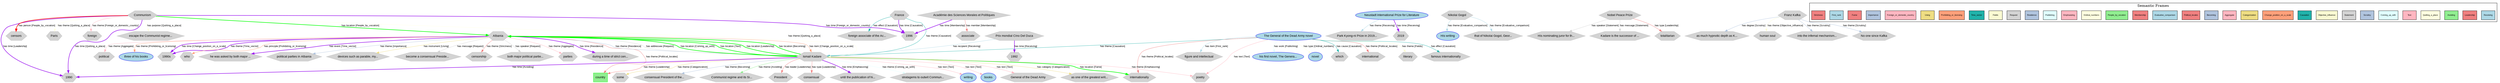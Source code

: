 digraph Ismail_Kadare {
    rankdir=TB;
    compound=true;
    node [fontname="Arial", fontsize=12, style=filled];
    edge [fontname="Arial", fontsize=10, color=gray];
    
    // Graph styling
    bgcolor=white;
    
    // Node type definitions
    subgraph cluster_people {{
        label="People";
        style=filled;
        fillcolor=lightcoral;
        color=red;
        node [fillcolor=lightcoral, color=red, shape=circle];
    }}
    
    subgraph cluster_locations {{
        label="Locations";
        style=filled;
        fillcolor=lightgreen;
        color=green;
        node [fillcolor=lightgreen, color=green, shape=box];
    }}
    
    subgraph cluster_concepts {{
        label="Concepts";
        style=filled;
        fillcolor=lightblue;
        color=blue;
        node [fillcolor=lightblue, color=blue, shape=ellipse];
    }}
    
    subgraph cluster_events {{
        label="Events";
        style=filled;
        fillcolor=lightyellow;
        color=orange;
        node [fillcolor=lightyellow, color=orange, shape=diamond];
    }}
    
    subgraph cluster_other {{
        label="Other";
        style=filled;
        fillcolor=lightgray;
        color=gray;
        node [fillcolor=lightgray, color=gray, shape=hexagon];
    }}

    // Locations nodes
    "country" [label="country", fillcolor=lightgreen, color=green, shape=box];

    // Concepts nodes
    "writing" [label="writing", fillcolor=lightblue, color=blue, shape=ellipse];
    "Neustadt International Prize for Literature" [label="Neustadt International Prize for Literature", fillcolor=lightblue, color=blue, shape=ellipse];
    "three of his books" [label="three of his books", fillcolor=lightblue, color=blue, shape=ellipse];
    "books" [label="books", fillcolor=lightblue, color=blue, shape=ellipse];
    "His writing" [label="His writing", fillcolor=lightblue, color=blue, shape=ellipse];
    "his first novel, The Genera..." [label="his first novel, The Genera...", fillcolor=lightblue, color=blue, shape=ellipse];
    "The General of the Dead Army novel" [label="The General of the Dead Army novel", fillcolor=lightblue, color=blue, shape=ellipse];
    "novel" [label="novel", fillcolor=lightblue, color=blue, shape=ellipse];

    // Other nodes
    "that of Nikolai Gogol, Geor..." [label="that of Nikolai Gogol, Geor...", fillcolor=lightgray, color=gray, shape=hexagon];
    "General of the Dead Army" [label="General of the Dead Army", fillcolor=lightgray, color=gray, shape=hexagon];
    "Prix mondial Cino Del Duca" [label="Prix mondial Cino Del Duca", fillcolor=lightgray, color=gray, shape=hexagon];
    "France" [label="France", fillcolor=lightgray, color=gray, shape=hexagon];
    "His nominating juror for th..." [label="His nominating juror for th...", fillcolor=lightgray, color=gray, shape=hexagon];
    "foreign" [label="foreign", fillcolor=lightgray, color=gray, shape=hexagon];
    "as much hypnotic depth as K..." [label="as much hypnotic depth as K...", fillcolor=lightgray, color=gray, shape=hexagon];
    "1992" [label="1992", fillcolor=lightgray, color=gray, shape=hexagon];
    "which" [label="which", fillcolor=lightgray, color=gray, shape=hexagon];
    "Académie des Sciences Morales et Politiques" [label="Académie des Sciences Morales et Politiques", fillcolor=lightgray, color=gray, shape=hexagon];
    "associate" [label="associate", fillcolor=lightgray, color=gray, shape=hexagon];
    "1990s" [label="1990s", fillcolor=lightgray, color=gray, shape=hexagon];
    "who" [label="who", fillcolor=lightgray, color=gray, shape=hexagon];
    "Albania" [label="Albania", fillcolor=lightgray, color=gray, shape=hexagon];
    "escape the Communist regime..." [label="escape the Communist regime...", fillcolor=lightgray, color=gray, shape=hexagon];
    "he was asked by both major ..." [label="he was asked by both major ...", fillcolor=lightgray, color=gray, shape=hexagon];
    "Ismail Kadare" [label="Ismail Kadare", fillcolor=lightgray, color=gray, shape=hexagon];
    "political parties in Albania" [label="political parties in Albania", fillcolor=lightgray, color=gray, shape=hexagon];
    "Kadare is the successor of ..." [label="Kadare is the successor of ...", fillcolor=lightgray, color=gray, shape=hexagon];
    "Nobel Peace Prize" [label="Nobel Peace Prize", fillcolor=lightgray, color=gray, shape=hexagon];
    "1996" [label="1996", fillcolor=lightgray, color=gray, shape=hexagon];
    "devices such as parable, my..." [label="devices such as parable, my...", fillcolor=lightgray, color=gray, shape=hexagon];
    "as one of the greatest writ..." [label="as one of the greatest writ...", fillcolor=lightgray, color=gray, shape=hexagon];
    "Franz Kafka" [label="Franz Kafka", fillcolor=lightgray, color=gray, shape=hexagon];
    "some" [label="some", fillcolor=lightgray, color=gray, shape=hexagon];
    "consensual President of the..." [label="consensual President of the...", fillcolor=lightgray, color=gray, shape=hexagon];
    "Park Kyong-ni Prize in 2019..." [label="Park Kyong-ni Prize in 2019...", fillcolor=lightgray, color=gray, shape=hexagon];
    "international" [label="international", fillcolor=lightgray, color=gray, shape=hexagon];
    "literary" [label="literary", fillcolor=lightgray, color=gray, shape=hexagon];
    "human soul" [label="human soul", fillcolor=lightgray, color=gray, shape=hexagon];
    "Communist regime and its Si..." [label="Communist regime and its Si...", fillcolor=lightgray, color=gray, shape=hexagon];
    "become a consensual Preside..." [label="become a consensual Preside...", fillcolor=lightgray, color=gray, shape=hexagon];
    "into the infernal mechanism..." [label="into the infernal mechanism...", fillcolor=lightgray, color=gray, shape=hexagon];
    "censorship" [label="censorship", fillcolor=lightgray, color=gray, shape=hexagon];
    "both major political partie..." [label="both major political partie...", fillcolor=lightgray, color=gray, shape=hexagon];
    "parties" [label="parties", fillcolor=lightgray, color=gray, shape=hexagon];
    "Communism" [label="Communism", fillcolor=lightgray, color=gray, shape=hexagon];
    "totalitarian" [label="totalitarian", fillcolor=lightgray, color=gray, shape=hexagon];
    "during a time of strict cen..." [label="during a time of strict cen...", fillcolor=lightgray, color=gray, shape=hexagon];
    "No one since Kafka" [label="No one since Kafka", fillcolor=lightgray, color=gray, shape=hexagon];
    "2019" [label="2019", fillcolor=lightgray, color=gray, shape=hexagon];
    "President" [label="President", fillcolor=lightgray, color=gray, shape=hexagon];
    "1990" [label="1990", fillcolor=lightgray, color=gray, shape=hexagon];
    "political" [label="political", fillcolor=lightgray, color=gray, shape=hexagon];
    "famous internationally" [label="famous internationally", fillcolor=lightgray, color=gray, shape=hexagon];
    "Nikolai Gogol" [label="Nikolai Gogol", fillcolor=lightgray, color=gray, shape=hexagon];
    "internationally" [label="internationally", fillcolor=lightgray, color=gray, shape=hexagon];
    "censors" [label="censors", fillcolor=lightgray, color=gray, shape=hexagon];
    "consensual" [label="consensual", fillcolor=lightgray, color=gray, shape=hexagon];
    "Paris" [label="Paris", fillcolor=lightgray, color=gray, shape=hexagon];
    "foreign associate of the Ac..." [label="foreign associate of the Ac...", fillcolor=lightgray, color=gray, shape=hexagon];
    "figure and intellectual" [label="figure and intellectual", fillcolor=lightgray, color=gray, shape=hexagon];
    "until the publication of hi..." [label="until the publication of hi...", fillcolor=lightgray, color=gray, shape=hexagon];
    "stratagems to outwit Commun..." [label="stratagems to outwit Commun...", fillcolor=lightgray, color=gray, shape=hexagon];
    "poetry" [label="poetry", fillcolor=lightgray, color=gray, shape=hexagon];

    // Relationships
    "Neustadt International Prize for Literature" -> "Park Kyong-ni Prize in 2019..." [label="has theme [Receiving]", color=lightblue, penwidth=1];
    "Nobel Peace Prize" -> "totalitarian" [label="has type [Leadership]", color=lightcoral, penwidth=1];
    "Ismail Kadare" -> "1990" [label="has time [Avoiding]", color=purple, penwidth=2];
    "Prix mondial Cino Del Duca" -> "Ismail Kadare" [label="has recipient [Receiving]", color=lightblue, penwidth=1];
    "Communism" -> "1990" [label="has time [Quitting_a_place]", color=purple, penwidth=2];
    "Ismail Kadare" -> "writing" [label="has text [Text]", color=lightpink, penwidth=1];
    "Ismail Kadare" -> "Albania" [label="has location [Coming_up_with]", color=green, penwidth=2];
    "Ismail Kadare" -> "consensual" [label="has type [Leadership]", color=lightcoral, penwidth=1];
    "Franz Kafka" -> "into the infernal mechanism..." [label="has theme [Scrutiny]", color=lightsteelblue, penwidth=1];
    "Nobel Peace Prize" -> "Kadare is the successor of ..." [label="has message [Statement]", color=lightgray, penwidth=1];
    "Franz Kafka" -> "human soul" [label="has theme [Objective_influence]", color=lightgoldenrodyellow, penwidth=1];
    "Ismail Kadare" -> "President" [label="has leader [Leadership]", color=lightcoral, penwidth=1];
    "The General of the Dead Army novel" -> "Ismail Kadare" [label="has theme [Causation]", color=lightseagreen, penwidth=1];
    "Albania" -> "1990s" [label="has time [Change_position_on_a_scale]", color=purple, penwidth=2];
    "Ismail Kadare" -> "as one of the greatest writ..." [label="has category [Categorization]", color=lightgoldenrod, penwidth=1];
    "Communism" -> "escape the Communist regime..." [label="has purpose [Quitting_a_place]", color=lightyellow, penwidth=1];
    "Ismail Kadare" -> "Albania" [label="has location [Text]", color=green, penwidth=2];
    "Communism" -> "Paris" [label="has theme [Quitting_a_place]", color=lightyellow, penwidth=1];
    "Albania" -> "parties" [label="has theme [Aggregate]", color=lightpink, penwidth=1];
    "Ismail Kadare" -> "consensual President of the..." [label="has theme [Becoming]", color=lightsteelblue, penwidth=1];
    "France" -> "Ismail Kadare" [label="has theme [Causation]", color=lightseagreen, penwidth=1];
    "The General of the Dead Army novel" -> "poetry" [label="has text [Text]", color=lightpink, penwidth=1];
    "The General of the Dead Army novel" -> "internationally" [label="has theme [Political_locales]", color=lightcoral, penwidth=1];
    "Ismail Kadare" -> "country" [label="has theme [Leadership]", color=lightcoral, penwidth=1];
    "Nikolai Gogol" -> "that of Nikolai Gogol, Geor..." [label="has theme [Evaluative_comparison]", color=lightblue, penwidth=1];
    "Académie des Sciences Morales et Politiques" -> "associate" [label="has member [Membership]", color=lightcoral, penwidth=1];
    "Communism" -> "Albania" [label="has location [People_by_vocation]", color=green, penwidth=2];
    "The General of the Dead Army novel" -> "novel" [label="has type [Ordinal_numbers]", color=lightyellow, penwidth=1];
    "Ismail Kadare" -> "until the publication of hi..." [label="has time [Emphasizing]", color=purple, penwidth=2];
    "Prix mondial Cino Del Duca" -> "1992" [label="has time [Receiving]", color=purple, penwidth=2];
    "Albania" -> "country" [label="has theme [Political_locales]", color=lightcoral, penwidth=1];
    "Ismail Kadare" -> "stratagems to outwit Commun..." [label="has theme [Coming_up_with]", color=lightcyan, penwidth=1];
    "The General of the Dead Army novel" -> "his first novel, The Genera..." [label="has work [Publishing]", color=lightcyan, penwidth=1];
    "Académie des Sciences Morales et Politiques" -> "1996" [label="has time [Membership]", color=purple, penwidth=2];
    "Albania" -> "during a time of strict cen..." [label="has time [Residence]", color=purple, penwidth=2];
    "Albania" -> "become a consensual Preside..." [label="has message [Request]", color=lightgray, penwidth=1];
    "The General of the Dead Army novel" -> "literary" [label="has theme [Fields]", color=lightgoldenrodyellow, penwidth=1];
    "Albania" -> "1990s" [label="has theme [Time_vector]", color=purple, penwidth=2];
    "Ismail Kadare" -> "some" [label="has theme [Categorization]", color=lightgoldenrod, penwidth=1];
    "Neustadt International Prize for Literature" -> "2019" [label="has time [Receiving]", color=purple, penwidth=2];
    "Albania" -> "political" [label="has theme [Aggregate]", color=lightpink, penwidth=1];
    "Albania" -> "Ismail Kadare" [label="has item [Change_position_on_a_scale]", color=lightsalmon, penwidth=1];
    "The General of the Dead Army novel" -> "famous internationally" [label="has effect [Causation]", color=lightseagreen, penwidth=1];
    "Ismail Kadare" -> "General of the Dead Army" [label="has text [Text]", color=lightpink, penwidth=1];
    "Ismail Kadare" -> "poetry" [label="has theme [Emphasizing]", color=lightpink, penwidth=1];
    "Nikolai Gogol" -> "His writing" [label="has theme [Evaluative_comparison]", color=lightblue, penwidth=1];
    "Albania" -> "three of his books" [label="has theme [Prohibiting_or_licensing]", color=lightsalmon, penwidth=1];
    "Albania" -> "devices such as parable, my..." [label="has instrument [Using]", color=lightgoldenrod, penwidth=1];
    "The General of the Dead Army novel" -> "international" [label="has theme [Political_locales]", color=lightcoral, penwidth=1];
    "Communism" -> "Ismail Kadare" [label="has theme [Quitting_a_place]", color=lightyellow, penwidth=1];
    "Nobel Peace Prize" -> "His nominating juror for th..." [label="has speaker [Statement]", color=lightgray, penwidth=1];
    "Communism" -> "1996" [label="has time [Foreign_or_domestic_country]", color=purple, penwidth=2];
    "Albania" -> "political parties in Albania" [label="has theme [Importance]", color=lightsteelblue, penwidth=1];
    "Ismail Kadare" -> "internationally" [label="has location [Fame]", color=green, penwidth=2];
    "Communism" -> "censors" [label="has person [People_by_vocation]", color=red, penwidth=2];
    "The General of the Dead Army novel" -> "figure and intellectual" [label="has item [First_rank]", color=lightblue, penwidth=1];
    "Albania" -> "both major political partie..." [label="has speaker [Request]", color=lightgray, penwidth=1];
    "Franz Kafka" -> "No one since Kafka" [label="has theme [Scrutiny]", color=lightsteelblue, penwidth=1];
    "Ismail Kadare" -> "Albania" [label="has location [Leadership]", color=green, penwidth=2];
    "Ismail Kadare" -> "Albania" [label="has location [Becoming]", color=green, penwidth=2];
    "France" -> "foreign associate of the Ac..." [label="has effect [Causation]", color=lightseagreen, penwidth=1];
    "Franz Kafka" -> "as much hypnotic depth as K..." [label="has degree [Scrutiny]", color=lightsteelblue, penwidth=1];
    "Albania" -> "censorship" [label="has theme [Strictness]", color=lightcoral, penwidth=1];
    "France" -> "1996" [label="has time [Causation]", color=purple, penwidth=2];
    "Communism" -> "1990" [label="has time [Leadership]", color=purple, penwidth=2];
    "Albania" -> "he was asked by both major ..." [label="has event [Time_vector]", color=purple, penwidth=2];
    "Communism" -> "foreign" [label="has theme [Foreign_or_domestic_country]", color=lightpink, penwidth=1];
    "Ismail Kadare" -> "books" [label="has text [Text]", color=lightpink, penwidth=1];
    "Albania" -> "Ismail Kadare" [label="has theme [Residence]", color=lightsteelblue, penwidth=1];
    "Ismail Kadare" -> "Communist regime and its Si..." [label="has theme [Avoiding]", color=lightgreen, penwidth=1];
    "Albania" -> "who" [label="has principle [Prohibiting_or_licensing]", color=lightsalmon, penwidth=1];
    "Albania" -> "Ismail Kadare" [label="has addressee [Request]", color=lightgray, penwidth=1];
    "The General of the Dead Army novel" -> "which" [label="has cause [Causation]", color=lightseagreen, penwidth=1];

    // Frame Legend
    subgraph cluster_legend {
        label="Semantic Frames";
        style=filled;
        fillcolor=white;
        color=black;
        rank=sink;
        "Receiving_legend" [label="Receiving", fillcolor="lightblue", style=filled, shape=box, fontsize=8];
        "Leadership_legend" [label="Leadership", fillcolor="lightcoral", style=filled, shape=box, fontsize=8];
        "Avoiding_legend" [label="Avoiding", fillcolor="lightgreen", style=filled, shape=box, fontsize=8];
        "Quitting_a_place_legend" [label="Quitting_a_place", fillcolor="lightyellow", style=filled, shape=box, fontsize=8];
        "Text_legend" [label="Text", fillcolor="lightpink", style=filled, shape=box, fontsize=8];
        "Coming_up_with_legend" [label="Coming_up_with", fillcolor="lightcyan", style=filled, shape=box, fontsize=8];
        "Scrutiny_legend" [label="Scrutiny", fillcolor="lightsteelblue", style=filled, shape=box, fontsize=8];
        "Statement_legend" [label="Statement", fillcolor="lightgray", style=filled, shape=box, fontsize=8];
        "Objective_influence_legend" [label="Objective_influence", fillcolor="lightgoldenrodyellow", style=filled, shape=box, fontsize=8];
        "Causation_legend" [label="Causation", fillcolor="lightseagreen", style=filled, shape=box, fontsize=8];
        "Change_position_on_a_scale_legend" [label="Change_position_on_a_scale", fillcolor="lightsalmon", style=filled, shape=box, fontsize=8];
        "Categorization_legend" [label="Categorization", fillcolor="lightgoldenrod", style=filled, shape=box, fontsize=8];
        "Aggregate_legend" [label="Aggregate", fillcolor="lightpink", style=filled, shape=box, fontsize=8];
        "Becoming_legend" [label="Becoming", fillcolor="lightsteelblue", style=filled, shape=box, fontsize=8];
        "Political_locales_legend" [label="Political_locales", fillcolor="lightcoral", style=filled, shape=box, fontsize=8];
        "Evaluative_comparison_legend" [label="Evaluative_comparison", fillcolor="lightblue", style=filled, shape=box, fontsize=8];
        "Membership_legend" [label="Membership", fillcolor="lightcoral", style=filled, shape=box, fontsize=8];
        "People_by_vocation_legend" [label="People_by_vocation", fillcolor="lightgreen", style=filled, shape=box, fontsize=8];
        "Ordinal_numbers_legend" [label="Ordinal_numbers", fillcolor="lightyellow", style=filled, shape=box, fontsize=8];
        "Emphasizing_legend" [label="Emphasizing", fillcolor="lightpink", style=filled, shape=box, fontsize=8];
        "Publishing_legend" [label="Publishing", fillcolor="lightcyan", style=filled, shape=box, fontsize=8];
        "Residence_legend" [label="Residence", fillcolor="lightsteelblue", style=filled, shape=box, fontsize=8];
        "Request_legend" [label="Request", fillcolor="lightgray", style=filled, shape=box, fontsize=8];
        "Fields_legend" [label="Fields", fillcolor="lightgoldenrodyellow", style=filled, shape=box, fontsize=8];
        "Time_vector_legend" [label="Time_vector", fillcolor="lightseagreen", style=filled, shape=box, fontsize=8];
        "Prohibiting_or_licensing_legend" [label="Prohibiting_or_licensing", fillcolor="lightsalmon", style=filled, shape=box, fontsize=8];
        "Using_legend" [label="Using", fillcolor="lightgoldenrod", style=filled, shape=box, fontsize=8];
        "Foreign_or_domestic_country_legend" [label="Foreign_or_domestic_country", fillcolor="lightpink", style=filled, shape=box, fontsize=8];
        "Importance_legend" [label="Importance", fillcolor="lightsteelblue", style=filled, shape=box, fontsize=8];
        "Fame_legend" [label="Fame", fillcolor="lightcoral", style=filled, shape=box, fontsize=8];
        "First_rank_legend" [label="First_rank", fillcolor="lightblue", style=filled, shape=box, fontsize=8];
        "Strictness_legend" [label="Strictness", fillcolor="lightcoral", style=filled, shape=box, fontsize=8];
    }
}